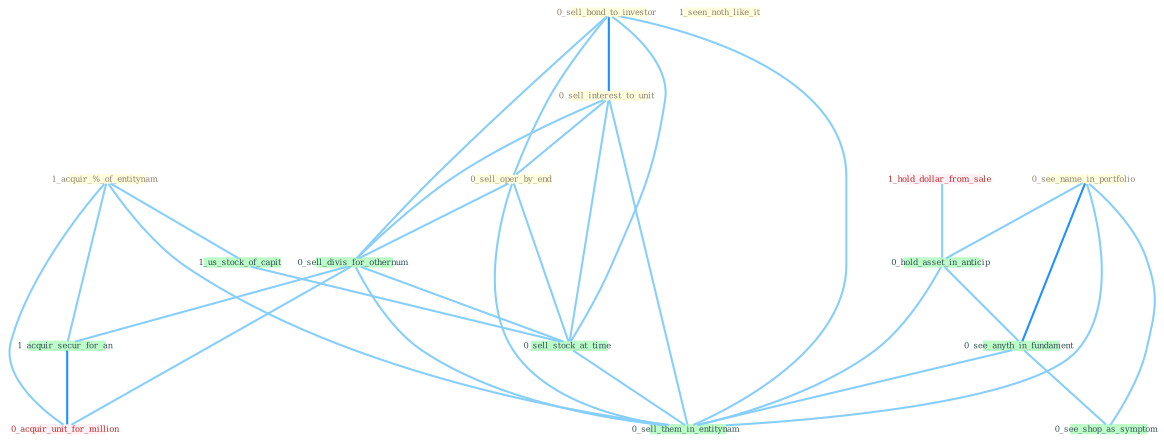 Graph G{ 
    node
    [shape=polygon,style=filled,width=.5,height=.06,color="#BDFCC9",fixedsize=true,fontsize=4,
    fontcolor="#2f4f4f"];
    {node
    [color="#ffffe0", fontcolor="#8b7d6b"] "1_acquir_%_of_entitynam " "0_sell_bond_to_investor " "0_sell_interest_to_unit " "1_seen_noth_like_it " "0_sell_oper_by_end " "0_see_name_in_portfolio "}
{node [color="#fff0f5", fontcolor="#b22222"] "1_hold_dollar_from_sale " "0_acquir_unit_for_million "}
edge [color="#B0E2FF"];

	"1_acquir_%_of_entitynam " -- "1_acquir_secur_for_an " [w="1", color="#87cefa" ];
	"1_acquir_%_of_entitynam " -- "1_us_stock_of_capit " [w="1", color="#87cefa" ];
	"1_acquir_%_of_entitynam " -- "0_acquir_unit_for_million " [w="1", color="#87cefa" ];
	"1_acquir_%_of_entitynam " -- "0_sell_them_in_entitynam " [w="1", color="#87cefa" ];
	"0_sell_bond_to_investor " -- "0_sell_interest_to_unit " [w="2", color="#1e90ff" , len=0.8];
	"0_sell_bond_to_investor " -- "0_sell_oper_by_end " [w="1", color="#87cefa" ];
	"0_sell_bond_to_investor " -- "0_sell_divis_for_othernum " [w="1", color="#87cefa" ];
	"0_sell_bond_to_investor " -- "0_sell_stock_at_time " [w="1", color="#87cefa" ];
	"0_sell_bond_to_investor " -- "0_sell_them_in_entitynam " [w="1", color="#87cefa" ];
	"0_sell_interest_to_unit " -- "0_sell_oper_by_end " [w="1", color="#87cefa" ];
	"0_sell_interest_to_unit " -- "0_sell_divis_for_othernum " [w="1", color="#87cefa" ];
	"0_sell_interest_to_unit " -- "0_sell_stock_at_time " [w="1", color="#87cefa" ];
	"0_sell_interest_to_unit " -- "0_sell_them_in_entitynam " [w="1", color="#87cefa" ];
	"0_sell_oper_by_end " -- "0_sell_divis_for_othernum " [w="1", color="#87cefa" ];
	"0_sell_oper_by_end " -- "0_sell_stock_at_time " [w="1", color="#87cefa" ];
	"0_sell_oper_by_end " -- "0_sell_them_in_entitynam " [w="1", color="#87cefa" ];
	"0_see_name_in_portfolio " -- "0_hold_asset_in_anticip " [w="1", color="#87cefa" ];
	"0_see_name_in_portfolio " -- "0_see_anyth_in_fundament " [w="2", color="#1e90ff" , len=0.8];
	"0_see_name_in_portfolio " -- "0_see_shop_as_symptom " [w="1", color="#87cefa" ];
	"0_see_name_in_portfolio " -- "0_sell_them_in_entitynam " [w="1", color="#87cefa" ];
	"0_sell_divis_for_othernum " -- "1_acquir_secur_for_an " [w="1", color="#87cefa" ];
	"0_sell_divis_for_othernum " -- "0_sell_stock_at_time " [w="1", color="#87cefa" ];
	"0_sell_divis_for_othernum " -- "0_acquir_unit_for_million " [w="1", color="#87cefa" ];
	"0_sell_divis_for_othernum " -- "0_sell_them_in_entitynam " [w="1", color="#87cefa" ];
	"1_acquir_secur_for_an " -- "0_acquir_unit_for_million " [w="2", color="#1e90ff" , len=0.8];
	"1_us_stock_of_capit " -- "0_sell_stock_at_time " [w="1", color="#87cefa" ];
	"1_hold_dollar_from_sale " -- "0_hold_asset_in_anticip " [w="1", color="#87cefa" ];
	"0_hold_asset_in_anticip " -- "0_see_anyth_in_fundament " [w="1", color="#87cefa" ];
	"0_hold_asset_in_anticip " -- "0_sell_them_in_entitynam " [w="1", color="#87cefa" ];
	"0_sell_stock_at_time " -- "0_sell_them_in_entitynam " [w="1", color="#87cefa" ];
	"0_see_anyth_in_fundament " -- "0_see_shop_as_symptom " [w="1", color="#87cefa" ];
	"0_see_anyth_in_fundament " -- "0_sell_them_in_entitynam " [w="1", color="#87cefa" ];
}